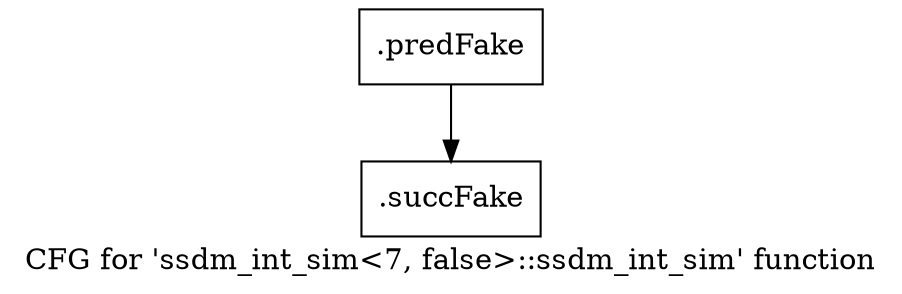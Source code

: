 digraph "CFG for 'ssdm_int_sim\<7, false\>::ssdm_int_sim' function" {
	label="CFG for 'ssdm_int_sim\<7, false\>::ssdm_int_sim' function";

	Node0x5db2e90 [shape=record,filename="",linenumber="",label="{.predFake}"];
	Node0x5db2e90 -> Node0x60d4e60[ callList="" memoryops="" filename="/mnt/xilinx/Vitis_HLS/2021.2/include/ap_common.h" execusionnum="1314"];
	Node0x60d4e60 [shape=record,filename="/mnt/xilinx/Vitis_HLS/2021.2/include/ap_common.h",linenumber="654",label="{.succFake}"];
}

